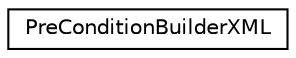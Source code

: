 digraph "Graphical Class Hierarchy"
{
  edge [fontname="Helvetica",fontsize="10",labelfontname="Helvetica",labelfontsize="10"];
  node [fontname="Helvetica",fontsize="10",shape=record];
  rankdir="LR";
  Node0 [label="PreConditionBuilderXML",height=0.2,width=0.4,color="black", fillcolor="white", style="filled",URL="$class_pre_condition_builder_x_m_l.html",tooltip="Developed by: Peao (rngs); Pre conditon builder XML. "];
}
